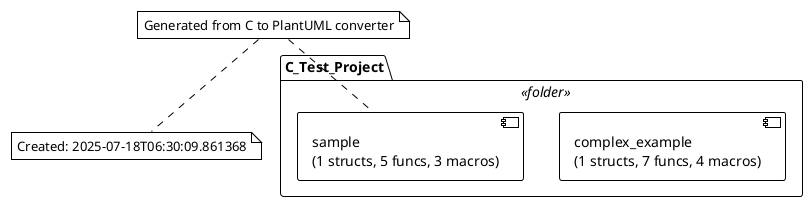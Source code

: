 @startuml Project: C_Test_Project
!theme plain

package "C_Test_Project" <<folder>> {

  component "complex_example\n(1 structs, 7 funcs, 4 macros)" as COMPLEX_EXAMPLE_C
  component "sample\n(1 structs, 5 funcs, 3 macros)" as SAMPLE_C

}

note top : Generated from C to PlantUML converter
note bottom : Created: 2025-07-18T06:30:09.861368

@enduml